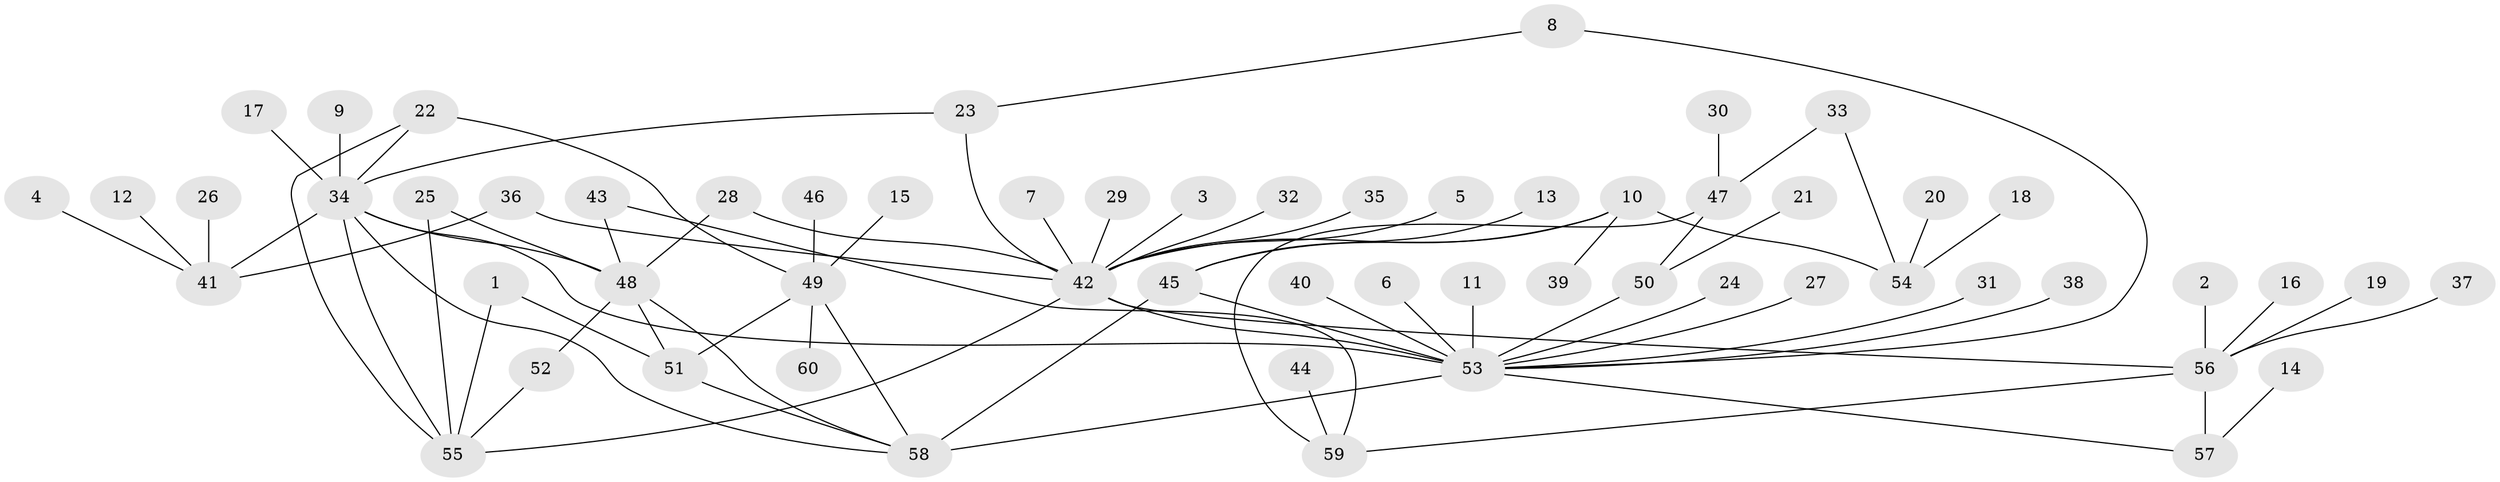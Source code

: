 // original degree distribution, {17: 0.008695652173913044, 2: 0.21739130434782608, 3: 0.05217391304347826, 9: 0.017391304347826087, 18: 0.008695652173913044, 6: 0.02608695652173913, 4: 0.043478260869565216, 5: 0.043478260869565216, 7: 0.02608695652173913, 1: 0.5478260869565217, 8: 0.008695652173913044}
// Generated by graph-tools (version 1.1) at 2025/49/03/09/25 03:49:52]
// undirected, 60 vertices, 79 edges
graph export_dot {
graph [start="1"]
  node [color=gray90,style=filled];
  1;
  2;
  3;
  4;
  5;
  6;
  7;
  8;
  9;
  10;
  11;
  12;
  13;
  14;
  15;
  16;
  17;
  18;
  19;
  20;
  21;
  22;
  23;
  24;
  25;
  26;
  27;
  28;
  29;
  30;
  31;
  32;
  33;
  34;
  35;
  36;
  37;
  38;
  39;
  40;
  41;
  42;
  43;
  44;
  45;
  46;
  47;
  48;
  49;
  50;
  51;
  52;
  53;
  54;
  55;
  56;
  57;
  58;
  59;
  60;
  1 -- 51 [weight=1.0];
  1 -- 55 [weight=1.0];
  2 -- 56 [weight=1.0];
  3 -- 42 [weight=1.0];
  4 -- 41 [weight=1.0];
  5 -- 42 [weight=1.0];
  6 -- 53 [weight=1.0];
  7 -- 42 [weight=1.0];
  8 -- 23 [weight=1.0];
  8 -- 53 [weight=1.0];
  9 -- 34 [weight=1.0];
  10 -- 39 [weight=1.0];
  10 -- 42 [weight=1.0];
  10 -- 45 [weight=1.0];
  10 -- 54 [weight=1.0];
  11 -- 53 [weight=1.0];
  12 -- 41 [weight=1.0];
  13 -- 45 [weight=1.0];
  14 -- 57 [weight=1.0];
  15 -- 49 [weight=1.0];
  16 -- 56 [weight=1.0];
  17 -- 34 [weight=1.0];
  18 -- 54 [weight=1.0];
  19 -- 56 [weight=1.0];
  20 -- 54 [weight=1.0];
  21 -- 50 [weight=1.0];
  22 -- 34 [weight=1.0];
  22 -- 49 [weight=1.0];
  22 -- 55 [weight=1.0];
  23 -- 34 [weight=1.0];
  23 -- 42 [weight=2.0];
  24 -- 53 [weight=1.0];
  25 -- 48 [weight=1.0];
  25 -- 55 [weight=1.0];
  26 -- 41 [weight=1.0];
  27 -- 53 [weight=1.0];
  28 -- 42 [weight=1.0];
  28 -- 48 [weight=1.0];
  29 -- 42 [weight=1.0];
  30 -- 47 [weight=1.0];
  31 -- 53 [weight=1.0];
  32 -- 42 [weight=1.0];
  33 -- 47 [weight=1.0];
  33 -- 54 [weight=1.0];
  34 -- 41 [weight=1.0];
  34 -- 48 [weight=1.0];
  34 -- 53 [weight=1.0];
  34 -- 55 [weight=1.0];
  34 -- 58 [weight=1.0];
  35 -- 42 [weight=1.0];
  36 -- 41 [weight=1.0];
  36 -- 42 [weight=1.0];
  37 -- 56 [weight=1.0];
  38 -- 53 [weight=1.0];
  40 -- 53 [weight=1.0];
  42 -- 53 [weight=1.0];
  42 -- 55 [weight=1.0];
  42 -- 56 [weight=1.0];
  43 -- 48 [weight=1.0];
  43 -- 59 [weight=1.0];
  44 -- 59 [weight=1.0];
  45 -- 53 [weight=1.0];
  45 -- 58 [weight=1.0];
  46 -- 49 [weight=1.0];
  47 -- 50 [weight=1.0];
  47 -- 59 [weight=1.0];
  48 -- 51 [weight=1.0];
  48 -- 52 [weight=1.0];
  48 -- 58 [weight=1.0];
  49 -- 51 [weight=1.0];
  49 -- 58 [weight=1.0];
  49 -- 60 [weight=1.0];
  50 -- 53 [weight=1.0];
  51 -- 58 [weight=1.0];
  52 -- 55 [weight=1.0];
  53 -- 57 [weight=1.0];
  53 -- 58 [weight=2.0];
  56 -- 57 [weight=1.0];
  56 -- 59 [weight=1.0];
}
